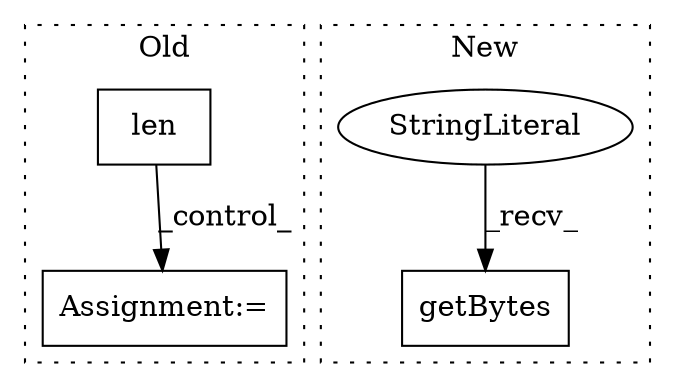 digraph G {
subgraph cluster0 {
1 [label="len" a="32" s="26658,26666" l="4,1" shape="box"];
4 [label="Assignment:=" a="7" s="26722" l="1" shape="box"];
label = "Old";
style="dotted";
}
subgraph cluster1 {
2 [label="getBytes" a="32" s="26703" l="10" shape="box"];
3 [label="StringLiteral" a="45" s="26700" l="2" shape="ellipse"];
label = "New";
style="dotted";
}
1 -> 4 [label="_control_"];
3 -> 2 [label="_recv_"];
}